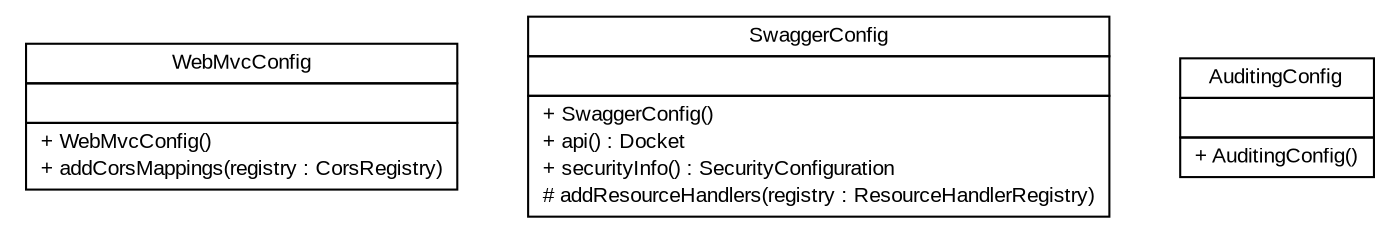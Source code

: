 #!/usr/local/bin/dot
#
# Class diagram 
# Generated by UMLGraph version R5_6 (http://www.umlgraph.org/)
#

digraph G {
	edge [fontname="arial",fontsize=10,labelfontname="arial",labelfontsize=10];
	node [fontname="arial",fontsize=10,shape=plaintext];
	nodesep=0.25;
	ranksep=0.5;
	// de.exb.platform.cloud.fileservice.config.WebMvcConfig
	c0 [label=<<table title="de.exb.platform.cloud.fileservice.config.WebMvcConfig" border="0" cellborder="1" cellspacing="0" cellpadding="2" port="p" href="./WebMvcConfig.html">
		<tr><td><table border="0" cellspacing="0" cellpadding="1">
<tr><td align="center" balign="center"> WebMvcConfig </td></tr>
		</table></td></tr>
		<tr><td><table border="0" cellspacing="0" cellpadding="1">
<tr><td align="left" balign="left">  </td></tr>
		</table></td></tr>
		<tr><td><table border="0" cellspacing="0" cellpadding="1">
<tr><td align="left" balign="left"> + WebMvcConfig() </td></tr>
<tr><td align="left" balign="left"> + addCorsMappings(registry : CorsRegistry) </td></tr>
		</table></td></tr>
		</table>>, URL="./WebMvcConfig.html", fontname="arial", fontcolor="black", fontsize=10.0];
	// de.exb.platform.cloud.fileservice.config.SwaggerConfig
	c1 [label=<<table title="de.exb.platform.cloud.fileservice.config.SwaggerConfig" border="0" cellborder="1" cellspacing="0" cellpadding="2" port="p" href="./SwaggerConfig.html">
		<tr><td><table border="0" cellspacing="0" cellpadding="1">
<tr><td align="center" balign="center"> SwaggerConfig </td></tr>
		</table></td></tr>
		<tr><td><table border="0" cellspacing="0" cellpadding="1">
<tr><td align="left" balign="left">  </td></tr>
		</table></td></tr>
		<tr><td><table border="0" cellspacing="0" cellpadding="1">
<tr><td align="left" balign="left"> + SwaggerConfig() </td></tr>
<tr><td align="left" balign="left"> + api() : Docket </td></tr>
<tr><td align="left" balign="left"> + securityInfo() : SecurityConfiguration </td></tr>
<tr><td align="left" balign="left"> # addResourceHandlers(registry : ResourceHandlerRegistry) </td></tr>
		</table></td></tr>
		</table>>, URL="./SwaggerConfig.html", fontname="arial", fontcolor="black", fontsize=10.0];
	// de.exb.platform.cloud.fileservice.config.AuditingConfig
	c2 [label=<<table title="de.exb.platform.cloud.fileservice.config.AuditingConfig" border="0" cellborder="1" cellspacing="0" cellpadding="2" port="p" href="./AuditingConfig.html">
		<tr><td><table border="0" cellspacing="0" cellpadding="1">
<tr><td align="center" balign="center"> AuditingConfig </td></tr>
		</table></td></tr>
		<tr><td><table border="0" cellspacing="0" cellpadding="1">
<tr><td align="left" balign="left">  </td></tr>
		</table></td></tr>
		<tr><td><table border="0" cellspacing="0" cellpadding="1">
<tr><td align="left" balign="left"> + AuditingConfig() </td></tr>
		</table></td></tr>
		</table>>, URL="./AuditingConfig.html", fontname="arial", fontcolor="black", fontsize=10.0];
}

